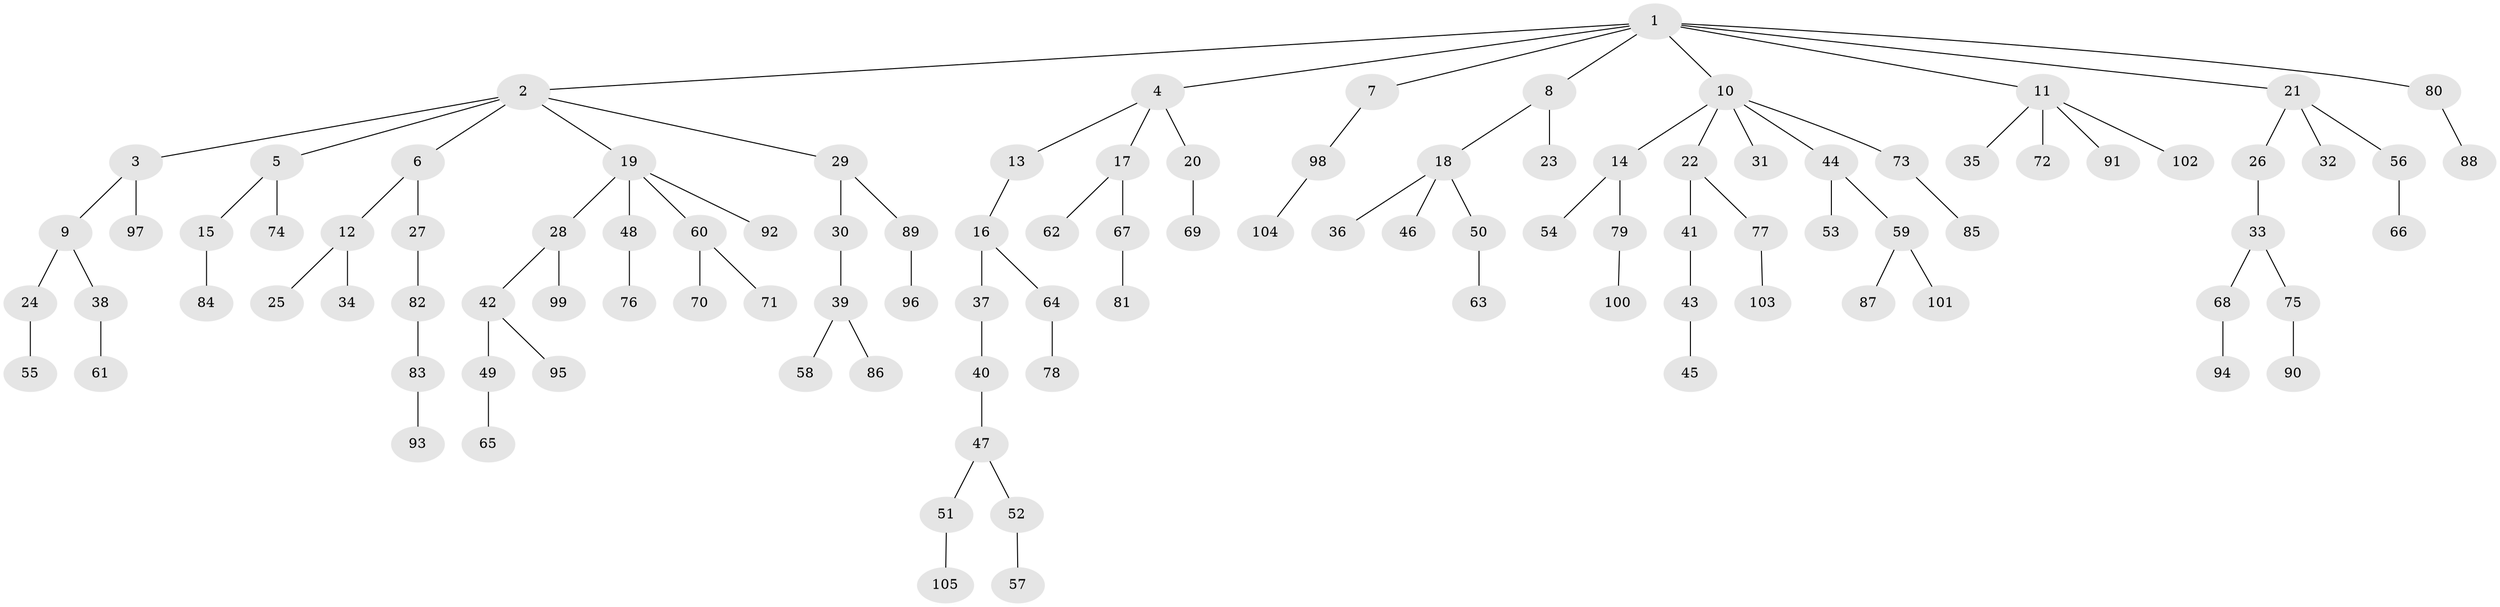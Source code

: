 // coarse degree distribution, {10: 0.014492753623188406, 9: 0.014492753623188406, 2: 0.2898550724637681, 4: 0.043478260869565216, 3: 0.11594202898550725, 6: 0.014492753623188406, 1: 0.5072463768115942}
// Generated by graph-tools (version 1.1) at 2025/52/02/27/25 19:52:12]
// undirected, 105 vertices, 104 edges
graph export_dot {
graph [start="1"]
  node [color=gray90,style=filled];
  1;
  2;
  3;
  4;
  5;
  6;
  7;
  8;
  9;
  10;
  11;
  12;
  13;
  14;
  15;
  16;
  17;
  18;
  19;
  20;
  21;
  22;
  23;
  24;
  25;
  26;
  27;
  28;
  29;
  30;
  31;
  32;
  33;
  34;
  35;
  36;
  37;
  38;
  39;
  40;
  41;
  42;
  43;
  44;
  45;
  46;
  47;
  48;
  49;
  50;
  51;
  52;
  53;
  54;
  55;
  56;
  57;
  58;
  59;
  60;
  61;
  62;
  63;
  64;
  65;
  66;
  67;
  68;
  69;
  70;
  71;
  72;
  73;
  74;
  75;
  76;
  77;
  78;
  79;
  80;
  81;
  82;
  83;
  84;
  85;
  86;
  87;
  88;
  89;
  90;
  91;
  92;
  93;
  94;
  95;
  96;
  97;
  98;
  99;
  100;
  101;
  102;
  103;
  104;
  105;
  1 -- 2;
  1 -- 4;
  1 -- 7;
  1 -- 8;
  1 -- 10;
  1 -- 11;
  1 -- 21;
  1 -- 80;
  2 -- 3;
  2 -- 5;
  2 -- 6;
  2 -- 19;
  2 -- 29;
  3 -- 9;
  3 -- 97;
  4 -- 13;
  4 -- 17;
  4 -- 20;
  5 -- 15;
  5 -- 74;
  6 -- 12;
  6 -- 27;
  7 -- 98;
  8 -- 18;
  8 -- 23;
  9 -- 24;
  9 -- 38;
  10 -- 14;
  10 -- 22;
  10 -- 31;
  10 -- 44;
  10 -- 73;
  11 -- 35;
  11 -- 72;
  11 -- 91;
  11 -- 102;
  12 -- 25;
  12 -- 34;
  13 -- 16;
  14 -- 54;
  14 -- 79;
  15 -- 84;
  16 -- 37;
  16 -- 64;
  17 -- 62;
  17 -- 67;
  18 -- 36;
  18 -- 46;
  18 -- 50;
  19 -- 28;
  19 -- 48;
  19 -- 60;
  19 -- 92;
  20 -- 69;
  21 -- 26;
  21 -- 32;
  21 -- 56;
  22 -- 41;
  22 -- 77;
  24 -- 55;
  26 -- 33;
  27 -- 82;
  28 -- 42;
  28 -- 99;
  29 -- 30;
  29 -- 89;
  30 -- 39;
  33 -- 68;
  33 -- 75;
  37 -- 40;
  38 -- 61;
  39 -- 58;
  39 -- 86;
  40 -- 47;
  41 -- 43;
  42 -- 49;
  42 -- 95;
  43 -- 45;
  44 -- 53;
  44 -- 59;
  47 -- 51;
  47 -- 52;
  48 -- 76;
  49 -- 65;
  50 -- 63;
  51 -- 105;
  52 -- 57;
  56 -- 66;
  59 -- 87;
  59 -- 101;
  60 -- 70;
  60 -- 71;
  64 -- 78;
  67 -- 81;
  68 -- 94;
  73 -- 85;
  75 -- 90;
  77 -- 103;
  79 -- 100;
  80 -- 88;
  82 -- 83;
  83 -- 93;
  89 -- 96;
  98 -- 104;
}
